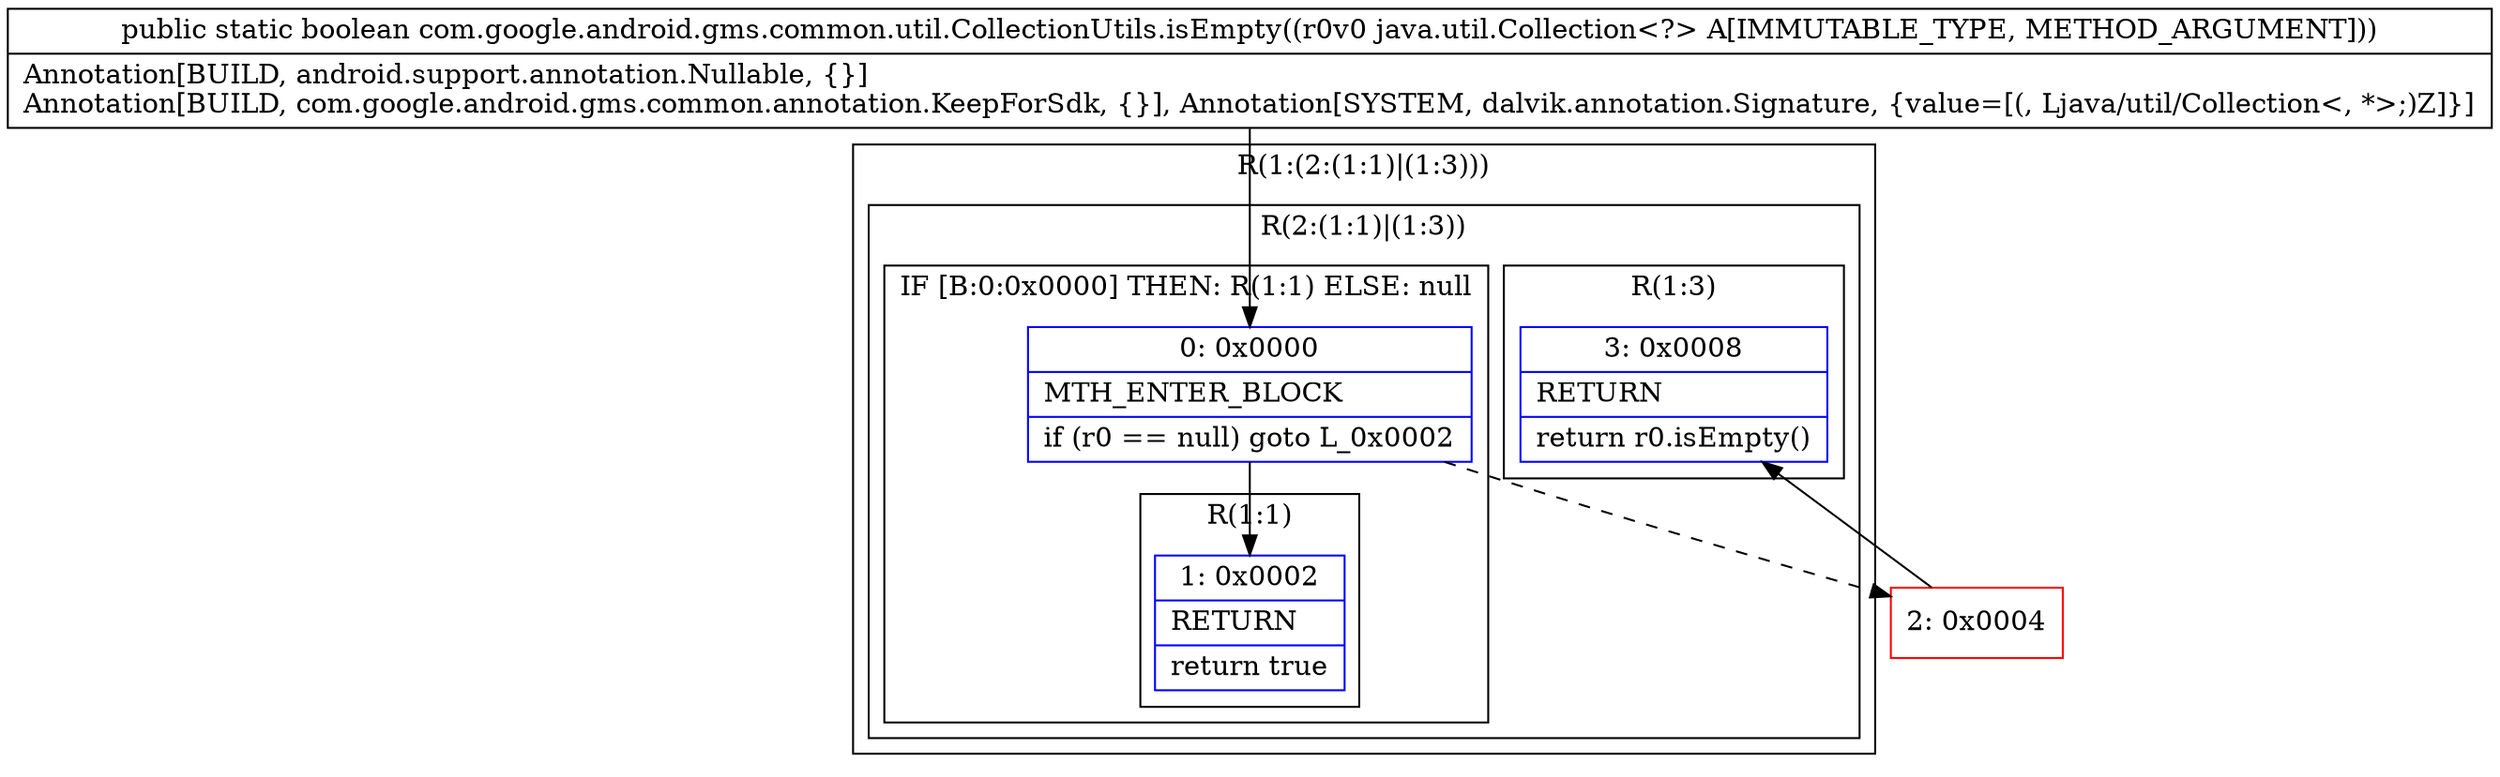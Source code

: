 digraph "CFG forcom.google.android.gms.common.util.CollectionUtils.isEmpty(Ljava\/util\/Collection;)Z" {
subgraph cluster_Region_453439253 {
label = "R(1:(2:(1:1)|(1:3)))";
node [shape=record,color=blue];
subgraph cluster_Region_1054799629 {
label = "R(2:(1:1)|(1:3))";
node [shape=record,color=blue];
subgraph cluster_IfRegion_1948793117 {
label = "IF [B:0:0x0000] THEN: R(1:1) ELSE: null";
node [shape=record,color=blue];
Node_0 [shape=record,label="{0\:\ 0x0000|MTH_ENTER_BLOCK\l|if (r0 == null) goto L_0x0002\l}"];
subgraph cluster_Region_1520057764 {
label = "R(1:1)";
node [shape=record,color=blue];
Node_1 [shape=record,label="{1\:\ 0x0002|RETURN\l|return true\l}"];
}
}
subgraph cluster_Region_1992826789 {
label = "R(1:3)";
node [shape=record,color=blue];
Node_3 [shape=record,label="{3\:\ 0x0008|RETURN\l|return r0.isEmpty()\l}"];
}
}
}
Node_2 [shape=record,color=red,label="{2\:\ 0x0004}"];
MethodNode[shape=record,label="{public static boolean com.google.android.gms.common.util.CollectionUtils.isEmpty((r0v0 java.util.Collection\<?\> A[IMMUTABLE_TYPE, METHOD_ARGUMENT]))  | Annotation[BUILD, android.support.annotation.Nullable, \{\}]\lAnnotation[BUILD, com.google.android.gms.common.annotation.KeepForSdk, \{\}], Annotation[SYSTEM, dalvik.annotation.Signature, \{value=[(, Ljava\/util\/Collection\<, *\>;)Z]\}]\l}"];
MethodNode -> Node_0;
Node_0 -> Node_1;
Node_0 -> Node_2[style=dashed];
Node_2 -> Node_3;
}

